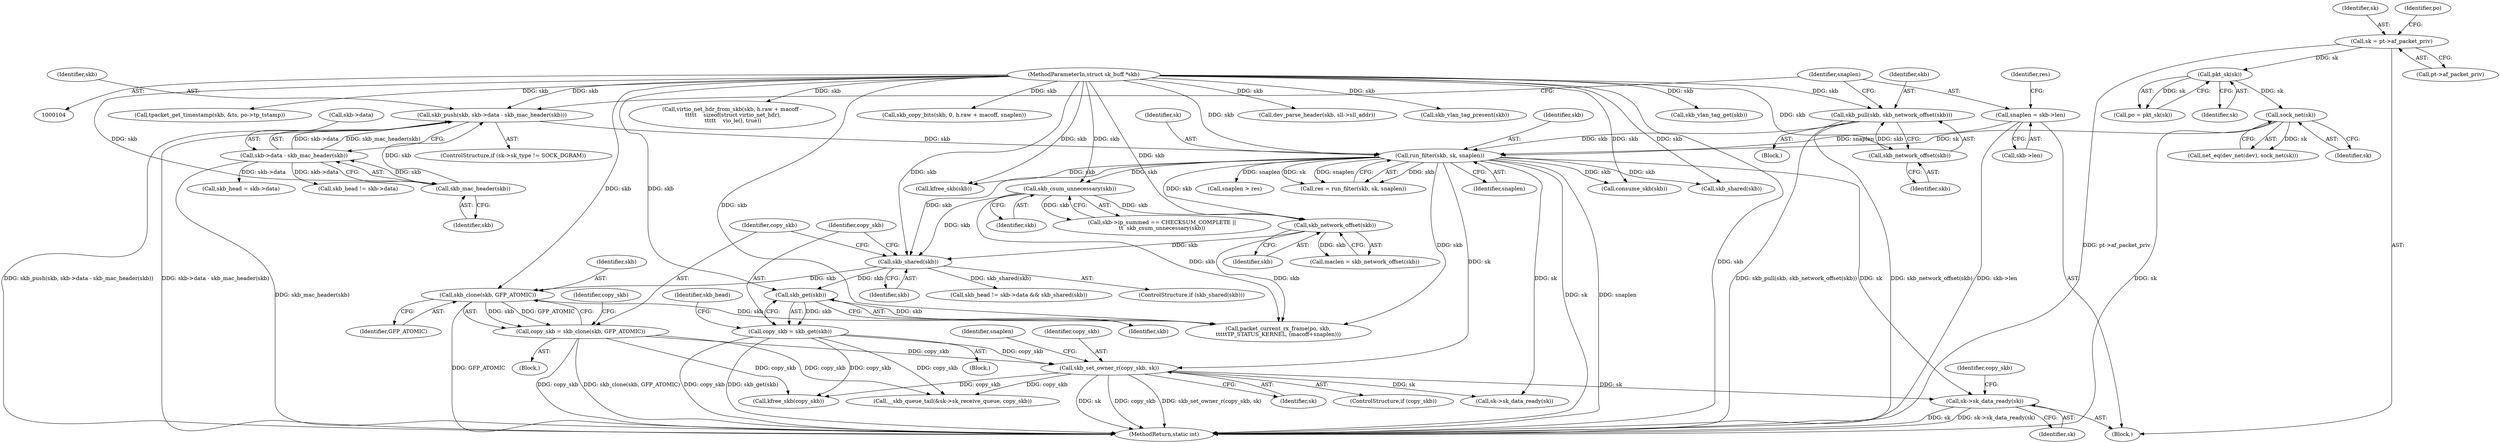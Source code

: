 digraph "0_linux_edbd58be15a957f6a760c4a514cd475217eb97fd@API" {
"1001017" [label="(Call,sk->sk_data_ready(sk))"];
"1000225" [label="(Call,run_filter(skb, sk, snaplen))"];
"1000198" [label="(Call,skb_push(skb, skb->data - skb_mac_header(skb)))"];
"1000204" [label="(Call,skb_mac_header(skb))"];
"1000105" [label="(MethodParameterIn,struct sk_buff *skb)"];
"1000200" [label="(Call,skb->data - skb_mac_header(skb))"];
"1000214" [label="(Call,skb_pull(skb, skb_network_offset(skb)))"];
"1000216" [label="(Call,skb_network_offset(skb))"];
"1000184" [label="(Call,sock_net(sk))"];
"1000177" [label="(Call,pkt_sk(sk))"];
"1000170" [label="(Call,sk = pt->af_packet_priv)"];
"1000218" [label="(Call,snaplen = skb->len)"];
"1000381" [label="(Call,skb_set_owner_r(copy_skb, sk))"];
"1000363" [label="(Call,copy_skb = skb_clone(skb, GFP_ATOMIC))"];
"1000365" [label="(Call,skb_clone(skb, GFP_ATOMIC))"];
"1000360" [label="(Call,skb_shared(skb))"];
"1000294" [label="(Call,skb_network_offset(skb))"];
"1000256" [label="(Call,skb_csum_unnecessary(skb))"];
"1000370" [label="(Call,copy_skb = skb_get(skb))"];
"1000372" [label="(Call,skb_get(skb))"];
"1000572" [label="(Call,tpacket_get_timestamp(skb, &ts, po->tp_tstamp))"];
"1000292" [label="(Call,maclen = skb_network_offset(skb))"];
"1000250" [label="(Call,skb->ip_summed == CHECKSUM_COMPLETE ||\n\t\t  skb_csum_unnecessary(skb))"];
"1000175" [label="(Call,po = pkt_sk(sk))"];
"1000198" [label="(Call,skb_push(skb, skb->data - skb_mac_header(skb)))"];
"1000382" [label="(Identifier,copy_skb)"];
"1000559" [label="(Call,skb_copy_bits(skb, 0, h.raw + macoff, snaplen))"];
"1000224" [label="(Identifier,res)"];
"1000385" [label="(Identifier,snaplen)"];
"1000374" [label="(Call,skb_head = skb->data)"];
"1001017" [label="(Call,sk->sk_data_ready(sk))"];
"1000220" [label="(Call,skb->len)"];
"1000370" [label="(Call,copy_skb = skb_get(skb))"];
"1000969" [label="(Call,skb_head != skb->data)"];
"1000371" [label="(Identifier,copy_skb)"];
"1000362" [label="(Block,)"];
"1000257" [label="(Identifier,skb)"];
"1000177" [label="(Call,pkt_sk(sk))"];
"1000294" [label="(Call,skb_network_offset(skb))"];
"1000367" [label="(Identifier,GFP_ATOMIC)"];
"1000223" [label="(Call,res = run_filter(skb, sk, snaplen))"];
"1000256" [label="(Call,skb_csum_unnecessary(skb))"];
"1000360" [label="(Call,skb_shared(skb))"];
"1000372" [label="(Call,skb_get(skb))"];
"1000215" [label="(Identifier,skb)"];
"1001020" [label="(Identifier,copy_skb)"];
"1000381" [label="(Call,skb_set_owner_r(copy_skb, sk))"];
"1000366" [label="(Identifier,skb)"];
"1000205" [label="(Identifier,skb)"];
"1000225" [label="(Call,run_filter(skb, sk, snaplen))"];
"1000380" [label="(Identifier,copy_skb)"];
"1000109" [label="(Block,)"];
"1000204" [label="(Call,skb_mac_header(skb))"];
"1000213" [label="(Block,)"];
"1000171" [label="(Identifier,sk)"];
"1000968" [label="(Call,skb_head != skb->data && skb_shared(skb))"];
"1000295" [label="(Identifier,skb)"];
"1000373" [label="(Identifier,skb)"];
"1001022" [label="(MethodReturn,static int)"];
"1000184" [label="(Call,sock_net(sk))"];
"1000219" [label="(Identifier,snaplen)"];
"1000468" [label="(Call,packet_current_rx_frame(po, skb,\n\t\t\t\t\tTP_STATUS_KERNEL, (macoff+snaplen)))"];
"1000538" [label="(Call,virtio_net_hdr_from_skb(skb, h.raw + macoff -\n \t\t\t\t\t    sizeof(struct virtio_net_hdr),\n \t\t\t\t\t    vio_le(), true))"];
"1000359" [label="(ControlStructure,if (skb_shared(skb)))"];
"1000369" [label="(Block,)"];
"1000214" [label="(Call,skb_pull(skb, skb_network_offset(skb)))"];
"1000216" [label="(Call,skb_network_offset(skb))"];
"1000200" [label="(Call,skb->data - skb_mac_header(skb))"];
"1000375" [label="(Identifier,skb_head)"];
"1000853" [label="(Call,dev_parse_header(skb, sll->sll_addr))"];
"1000217" [label="(Identifier,skb)"];
"1000178" [label="(Identifier,sk)"];
"1000699" [label="(Call,skb_vlan_tag_present(skb))"];
"1000991" [label="(Call,consume_skb(skb))"];
"1000228" [label="(Identifier,snaplen)"];
"1001019" [label="(Call,kfree_skb(copy_skb))"];
"1000957" [label="(Call,sk->sk_data_ready(sk))"];
"1001018" [label="(Identifier,sk)"];
"1000201" [label="(Call,skb->data)"];
"1000226" [label="(Identifier,skb)"];
"1000365" [label="(Call,skb_clone(skb, GFP_ATOMIC))"];
"1000176" [label="(Identifier,po)"];
"1000383" [label="(Identifier,sk)"];
"1000192" [label="(ControlStructure,if (sk->sk_type != SOCK_DGRAM))"];
"1000170" [label="(Call,sk = pt->af_packet_priv)"];
"1000974" [label="(Call,skb_shared(skb))"];
"1000218" [label="(Call,snaplen = skb->len)"];
"1000994" [label="(Call,kfree_skb(skb))"];
"1000361" [label="(Identifier,skb)"];
"1000105" [label="(MethodParameterIn,struct sk_buff *skb)"];
"1000708" [label="(Call,skb_vlan_tag_get(skb))"];
"1000172" [label="(Call,pt->af_packet_priv)"];
"1000185" [label="(Identifier,sk)"];
"1000262" [label="(Call,snaplen > res)"];
"1000199" [label="(Identifier,skb)"];
"1000379" [label="(ControlStructure,if (copy_skb))"];
"1000363" [label="(Call,copy_skb = skb_clone(skb, GFP_ATOMIC))"];
"1000519" [label="(Call,__skb_queue_tail(&sk->sk_receive_queue, copy_skb))"];
"1000181" [label="(Call,net_eq(dev_net(dev), sock_net(sk)))"];
"1000227" [label="(Identifier,sk)"];
"1000364" [label="(Identifier,copy_skb)"];
"1001017" -> "1000109"  [label="AST: "];
"1001017" -> "1001018"  [label="CFG: "];
"1001018" -> "1001017"  [label="AST: "];
"1001020" -> "1001017"  [label="CFG: "];
"1001017" -> "1001022"  [label="DDG: sk"];
"1001017" -> "1001022"  [label="DDG: sk->sk_data_ready(sk)"];
"1000225" -> "1001017"  [label="DDG: sk"];
"1000381" -> "1001017"  [label="DDG: sk"];
"1000225" -> "1000223"  [label="AST: "];
"1000225" -> "1000228"  [label="CFG: "];
"1000226" -> "1000225"  [label="AST: "];
"1000227" -> "1000225"  [label="AST: "];
"1000228" -> "1000225"  [label="AST: "];
"1000223" -> "1000225"  [label="CFG: "];
"1000225" -> "1001022"  [label="DDG: sk"];
"1000225" -> "1001022"  [label="DDG: snaplen"];
"1000225" -> "1000223"  [label="DDG: skb"];
"1000225" -> "1000223"  [label="DDG: sk"];
"1000225" -> "1000223"  [label="DDG: snaplen"];
"1000198" -> "1000225"  [label="DDG: skb"];
"1000214" -> "1000225"  [label="DDG: skb"];
"1000105" -> "1000225"  [label="DDG: skb"];
"1000184" -> "1000225"  [label="DDG: sk"];
"1000218" -> "1000225"  [label="DDG: snaplen"];
"1000225" -> "1000256"  [label="DDG: skb"];
"1000225" -> "1000262"  [label="DDG: snaplen"];
"1000225" -> "1000294"  [label="DDG: skb"];
"1000225" -> "1000360"  [label="DDG: skb"];
"1000225" -> "1000381"  [label="DDG: sk"];
"1000225" -> "1000468"  [label="DDG: skb"];
"1000225" -> "1000957"  [label="DDG: sk"];
"1000225" -> "1000974"  [label="DDG: skb"];
"1000225" -> "1000991"  [label="DDG: skb"];
"1000225" -> "1000994"  [label="DDG: skb"];
"1000198" -> "1000192"  [label="AST: "];
"1000198" -> "1000200"  [label="CFG: "];
"1000199" -> "1000198"  [label="AST: "];
"1000200" -> "1000198"  [label="AST: "];
"1000219" -> "1000198"  [label="CFG: "];
"1000198" -> "1001022"  [label="DDG: skb->data - skb_mac_header(skb)"];
"1000198" -> "1001022"  [label="DDG: skb_push(skb, skb->data - skb_mac_header(skb))"];
"1000204" -> "1000198"  [label="DDG: skb"];
"1000105" -> "1000198"  [label="DDG: skb"];
"1000200" -> "1000198"  [label="DDG: skb->data"];
"1000200" -> "1000198"  [label="DDG: skb_mac_header(skb)"];
"1000204" -> "1000200"  [label="AST: "];
"1000204" -> "1000205"  [label="CFG: "];
"1000205" -> "1000204"  [label="AST: "];
"1000200" -> "1000204"  [label="CFG: "];
"1000204" -> "1000200"  [label="DDG: skb"];
"1000105" -> "1000204"  [label="DDG: skb"];
"1000105" -> "1000104"  [label="AST: "];
"1000105" -> "1001022"  [label="DDG: skb"];
"1000105" -> "1000214"  [label="DDG: skb"];
"1000105" -> "1000216"  [label="DDG: skb"];
"1000105" -> "1000256"  [label="DDG: skb"];
"1000105" -> "1000294"  [label="DDG: skb"];
"1000105" -> "1000360"  [label="DDG: skb"];
"1000105" -> "1000365"  [label="DDG: skb"];
"1000105" -> "1000372"  [label="DDG: skb"];
"1000105" -> "1000468"  [label="DDG: skb"];
"1000105" -> "1000538"  [label="DDG: skb"];
"1000105" -> "1000559"  [label="DDG: skb"];
"1000105" -> "1000572"  [label="DDG: skb"];
"1000105" -> "1000699"  [label="DDG: skb"];
"1000105" -> "1000708"  [label="DDG: skb"];
"1000105" -> "1000853"  [label="DDG: skb"];
"1000105" -> "1000974"  [label="DDG: skb"];
"1000105" -> "1000991"  [label="DDG: skb"];
"1000105" -> "1000994"  [label="DDG: skb"];
"1000201" -> "1000200"  [label="AST: "];
"1000200" -> "1001022"  [label="DDG: skb_mac_header(skb)"];
"1000200" -> "1000374"  [label="DDG: skb->data"];
"1000200" -> "1000969"  [label="DDG: skb->data"];
"1000214" -> "1000213"  [label="AST: "];
"1000214" -> "1000216"  [label="CFG: "];
"1000215" -> "1000214"  [label="AST: "];
"1000216" -> "1000214"  [label="AST: "];
"1000219" -> "1000214"  [label="CFG: "];
"1000214" -> "1001022"  [label="DDG: skb_network_offset(skb)"];
"1000214" -> "1001022"  [label="DDG: skb_pull(skb, skb_network_offset(skb))"];
"1000216" -> "1000214"  [label="DDG: skb"];
"1000216" -> "1000217"  [label="CFG: "];
"1000217" -> "1000216"  [label="AST: "];
"1000184" -> "1000181"  [label="AST: "];
"1000184" -> "1000185"  [label="CFG: "];
"1000185" -> "1000184"  [label="AST: "];
"1000181" -> "1000184"  [label="CFG: "];
"1000184" -> "1001022"  [label="DDG: sk"];
"1000184" -> "1000181"  [label="DDG: sk"];
"1000177" -> "1000184"  [label="DDG: sk"];
"1000177" -> "1000175"  [label="AST: "];
"1000177" -> "1000178"  [label="CFG: "];
"1000178" -> "1000177"  [label="AST: "];
"1000175" -> "1000177"  [label="CFG: "];
"1000177" -> "1000175"  [label="DDG: sk"];
"1000170" -> "1000177"  [label="DDG: sk"];
"1000170" -> "1000109"  [label="AST: "];
"1000170" -> "1000172"  [label="CFG: "];
"1000171" -> "1000170"  [label="AST: "];
"1000172" -> "1000170"  [label="AST: "];
"1000176" -> "1000170"  [label="CFG: "];
"1000170" -> "1001022"  [label="DDG: pt->af_packet_priv"];
"1000218" -> "1000109"  [label="AST: "];
"1000218" -> "1000220"  [label="CFG: "];
"1000219" -> "1000218"  [label="AST: "];
"1000220" -> "1000218"  [label="AST: "];
"1000224" -> "1000218"  [label="CFG: "];
"1000218" -> "1001022"  [label="DDG: skb->len"];
"1000381" -> "1000379"  [label="AST: "];
"1000381" -> "1000383"  [label="CFG: "];
"1000382" -> "1000381"  [label="AST: "];
"1000383" -> "1000381"  [label="AST: "];
"1000385" -> "1000381"  [label="CFG: "];
"1000381" -> "1001022"  [label="DDG: sk"];
"1000381" -> "1001022"  [label="DDG: copy_skb"];
"1000381" -> "1001022"  [label="DDG: skb_set_owner_r(copy_skb, sk)"];
"1000363" -> "1000381"  [label="DDG: copy_skb"];
"1000370" -> "1000381"  [label="DDG: copy_skb"];
"1000381" -> "1000519"  [label="DDG: copy_skb"];
"1000381" -> "1000957"  [label="DDG: sk"];
"1000381" -> "1001019"  [label="DDG: copy_skb"];
"1000363" -> "1000362"  [label="AST: "];
"1000363" -> "1000365"  [label="CFG: "];
"1000364" -> "1000363"  [label="AST: "];
"1000365" -> "1000363"  [label="AST: "];
"1000380" -> "1000363"  [label="CFG: "];
"1000363" -> "1001022"  [label="DDG: skb_clone(skb, GFP_ATOMIC)"];
"1000363" -> "1001022"  [label="DDG: copy_skb"];
"1000365" -> "1000363"  [label="DDG: skb"];
"1000365" -> "1000363"  [label="DDG: GFP_ATOMIC"];
"1000363" -> "1000519"  [label="DDG: copy_skb"];
"1000363" -> "1001019"  [label="DDG: copy_skb"];
"1000365" -> "1000367"  [label="CFG: "];
"1000366" -> "1000365"  [label="AST: "];
"1000367" -> "1000365"  [label="AST: "];
"1000365" -> "1001022"  [label="DDG: GFP_ATOMIC"];
"1000360" -> "1000365"  [label="DDG: skb"];
"1000365" -> "1000468"  [label="DDG: skb"];
"1000360" -> "1000359"  [label="AST: "];
"1000360" -> "1000361"  [label="CFG: "];
"1000361" -> "1000360"  [label="AST: "];
"1000364" -> "1000360"  [label="CFG: "];
"1000371" -> "1000360"  [label="CFG: "];
"1000294" -> "1000360"  [label="DDG: skb"];
"1000256" -> "1000360"  [label="DDG: skb"];
"1000360" -> "1000372"  [label="DDG: skb"];
"1000360" -> "1000968"  [label="DDG: skb_shared(skb)"];
"1000294" -> "1000292"  [label="AST: "];
"1000294" -> "1000295"  [label="CFG: "];
"1000295" -> "1000294"  [label="AST: "];
"1000292" -> "1000294"  [label="CFG: "];
"1000294" -> "1000292"  [label="DDG: skb"];
"1000256" -> "1000294"  [label="DDG: skb"];
"1000294" -> "1000468"  [label="DDG: skb"];
"1000256" -> "1000250"  [label="AST: "];
"1000256" -> "1000257"  [label="CFG: "];
"1000257" -> "1000256"  [label="AST: "];
"1000250" -> "1000256"  [label="CFG: "];
"1000256" -> "1000250"  [label="DDG: skb"];
"1000256" -> "1000468"  [label="DDG: skb"];
"1000370" -> "1000369"  [label="AST: "];
"1000370" -> "1000372"  [label="CFG: "];
"1000371" -> "1000370"  [label="AST: "];
"1000372" -> "1000370"  [label="AST: "];
"1000375" -> "1000370"  [label="CFG: "];
"1000370" -> "1001022"  [label="DDG: skb_get(skb)"];
"1000370" -> "1001022"  [label="DDG: copy_skb"];
"1000372" -> "1000370"  [label="DDG: skb"];
"1000370" -> "1000519"  [label="DDG: copy_skb"];
"1000370" -> "1001019"  [label="DDG: copy_skb"];
"1000372" -> "1000373"  [label="CFG: "];
"1000373" -> "1000372"  [label="AST: "];
"1000372" -> "1000468"  [label="DDG: skb"];
}
